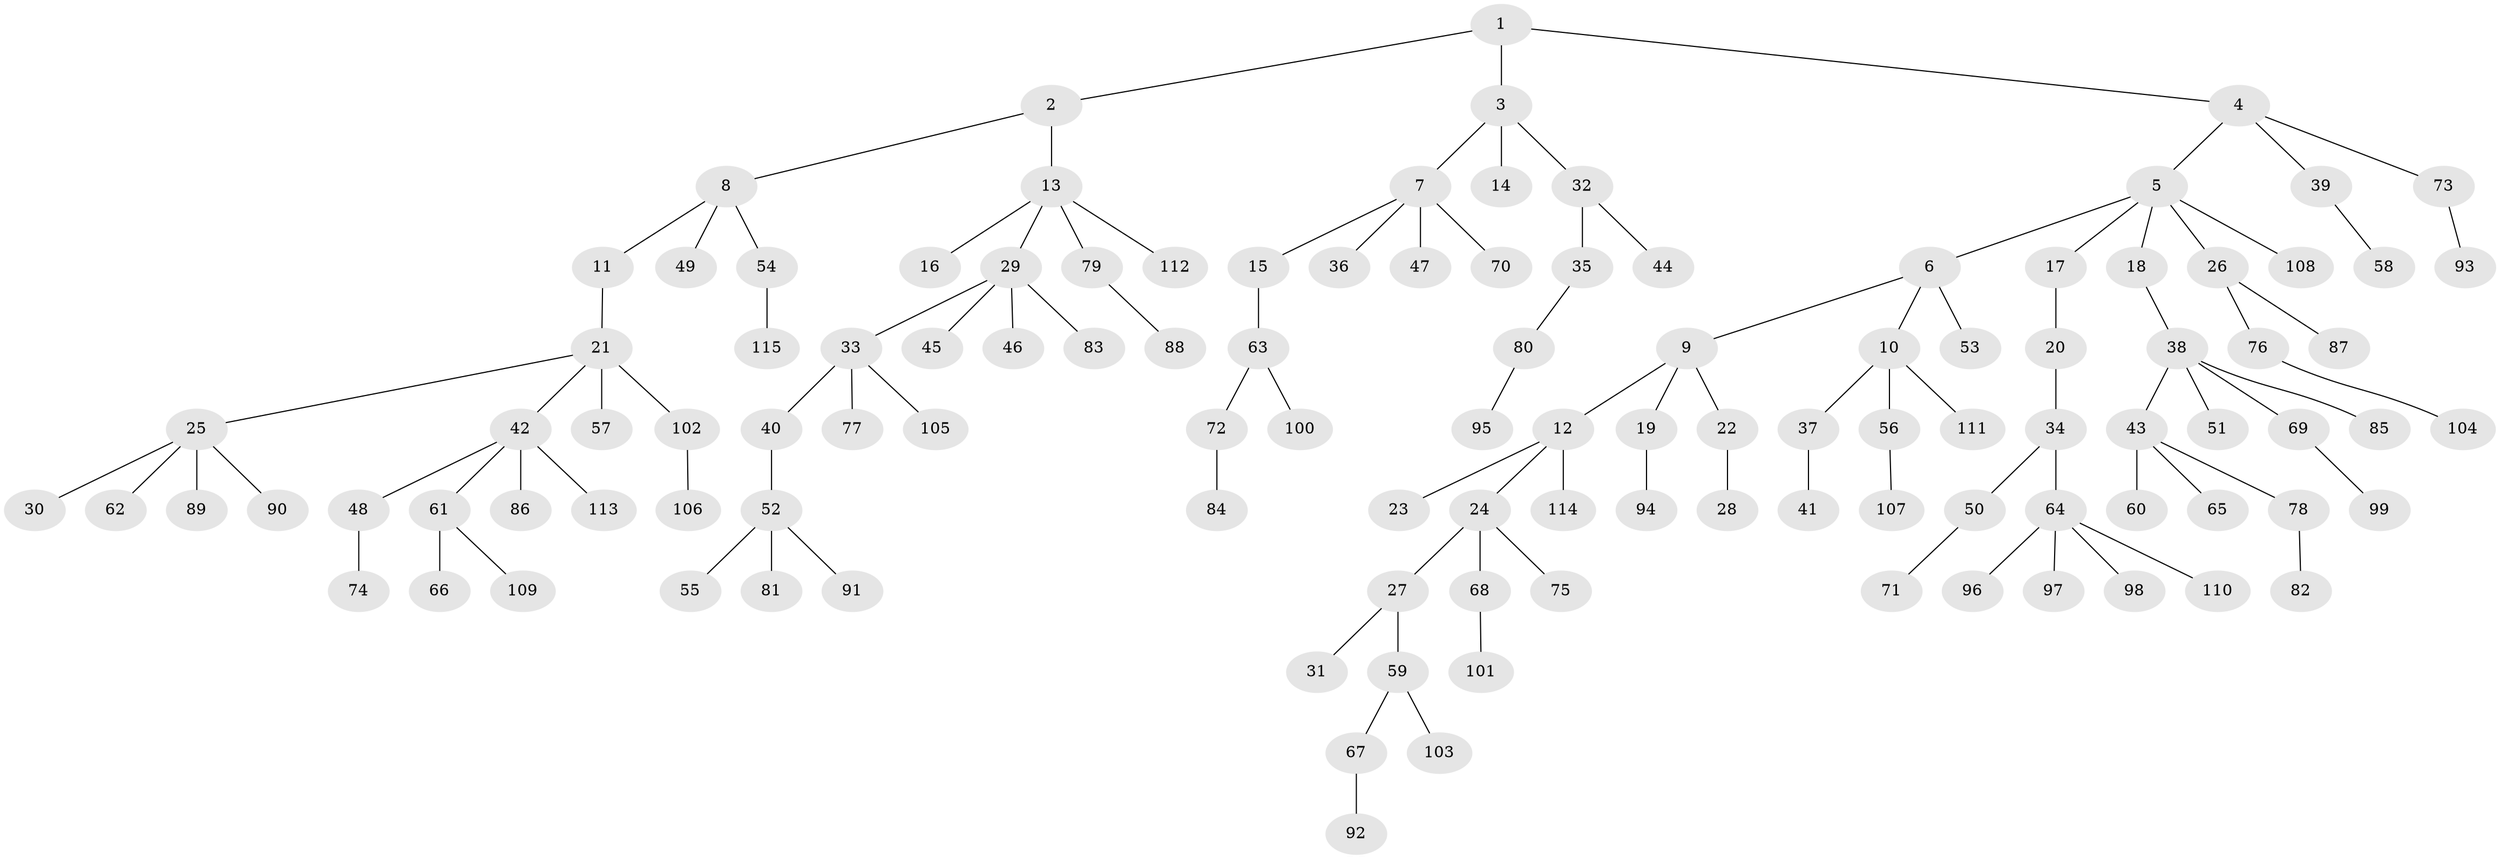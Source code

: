 // coarse degree distribution, {4: 0.1125, 6: 0.025, 2: 0.15, 1: 0.5875, 3: 0.0875, 8: 0.0125, 5: 0.025}
// Generated by graph-tools (version 1.1) at 2025/19/03/04/25 18:19:23]
// undirected, 115 vertices, 114 edges
graph export_dot {
graph [start="1"]
  node [color=gray90,style=filled];
  1;
  2;
  3;
  4;
  5;
  6;
  7;
  8;
  9;
  10;
  11;
  12;
  13;
  14;
  15;
  16;
  17;
  18;
  19;
  20;
  21;
  22;
  23;
  24;
  25;
  26;
  27;
  28;
  29;
  30;
  31;
  32;
  33;
  34;
  35;
  36;
  37;
  38;
  39;
  40;
  41;
  42;
  43;
  44;
  45;
  46;
  47;
  48;
  49;
  50;
  51;
  52;
  53;
  54;
  55;
  56;
  57;
  58;
  59;
  60;
  61;
  62;
  63;
  64;
  65;
  66;
  67;
  68;
  69;
  70;
  71;
  72;
  73;
  74;
  75;
  76;
  77;
  78;
  79;
  80;
  81;
  82;
  83;
  84;
  85;
  86;
  87;
  88;
  89;
  90;
  91;
  92;
  93;
  94;
  95;
  96;
  97;
  98;
  99;
  100;
  101;
  102;
  103;
  104;
  105;
  106;
  107;
  108;
  109;
  110;
  111;
  112;
  113;
  114;
  115;
  1 -- 2;
  1 -- 3;
  1 -- 4;
  2 -- 8;
  2 -- 13;
  3 -- 7;
  3 -- 14;
  3 -- 32;
  4 -- 5;
  4 -- 39;
  4 -- 73;
  5 -- 6;
  5 -- 17;
  5 -- 18;
  5 -- 26;
  5 -- 108;
  6 -- 9;
  6 -- 10;
  6 -- 53;
  7 -- 15;
  7 -- 36;
  7 -- 47;
  7 -- 70;
  8 -- 11;
  8 -- 49;
  8 -- 54;
  9 -- 12;
  9 -- 19;
  9 -- 22;
  10 -- 37;
  10 -- 56;
  10 -- 111;
  11 -- 21;
  12 -- 23;
  12 -- 24;
  12 -- 114;
  13 -- 16;
  13 -- 29;
  13 -- 79;
  13 -- 112;
  15 -- 63;
  17 -- 20;
  18 -- 38;
  19 -- 94;
  20 -- 34;
  21 -- 25;
  21 -- 42;
  21 -- 57;
  21 -- 102;
  22 -- 28;
  24 -- 27;
  24 -- 68;
  24 -- 75;
  25 -- 30;
  25 -- 62;
  25 -- 89;
  25 -- 90;
  26 -- 76;
  26 -- 87;
  27 -- 31;
  27 -- 59;
  29 -- 33;
  29 -- 45;
  29 -- 46;
  29 -- 83;
  32 -- 35;
  32 -- 44;
  33 -- 40;
  33 -- 77;
  33 -- 105;
  34 -- 50;
  34 -- 64;
  35 -- 80;
  37 -- 41;
  38 -- 43;
  38 -- 51;
  38 -- 69;
  38 -- 85;
  39 -- 58;
  40 -- 52;
  42 -- 48;
  42 -- 61;
  42 -- 86;
  42 -- 113;
  43 -- 60;
  43 -- 65;
  43 -- 78;
  48 -- 74;
  50 -- 71;
  52 -- 55;
  52 -- 81;
  52 -- 91;
  54 -- 115;
  56 -- 107;
  59 -- 67;
  59 -- 103;
  61 -- 66;
  61 -- 109;
  63 -- 72;
  63 -- 100;
  64 -- 96;
  64 -- 97;
  64 -- 98;
  64 -- 110;
  67 -- 92;
  68 -- 101;
  69 -- 99;
  72 -- 84;
  73 -- 93;
  76 -- 104;
  78 -- 82;
  79 -- 88;
  80 -- 95;
  102 -- 106;
}
